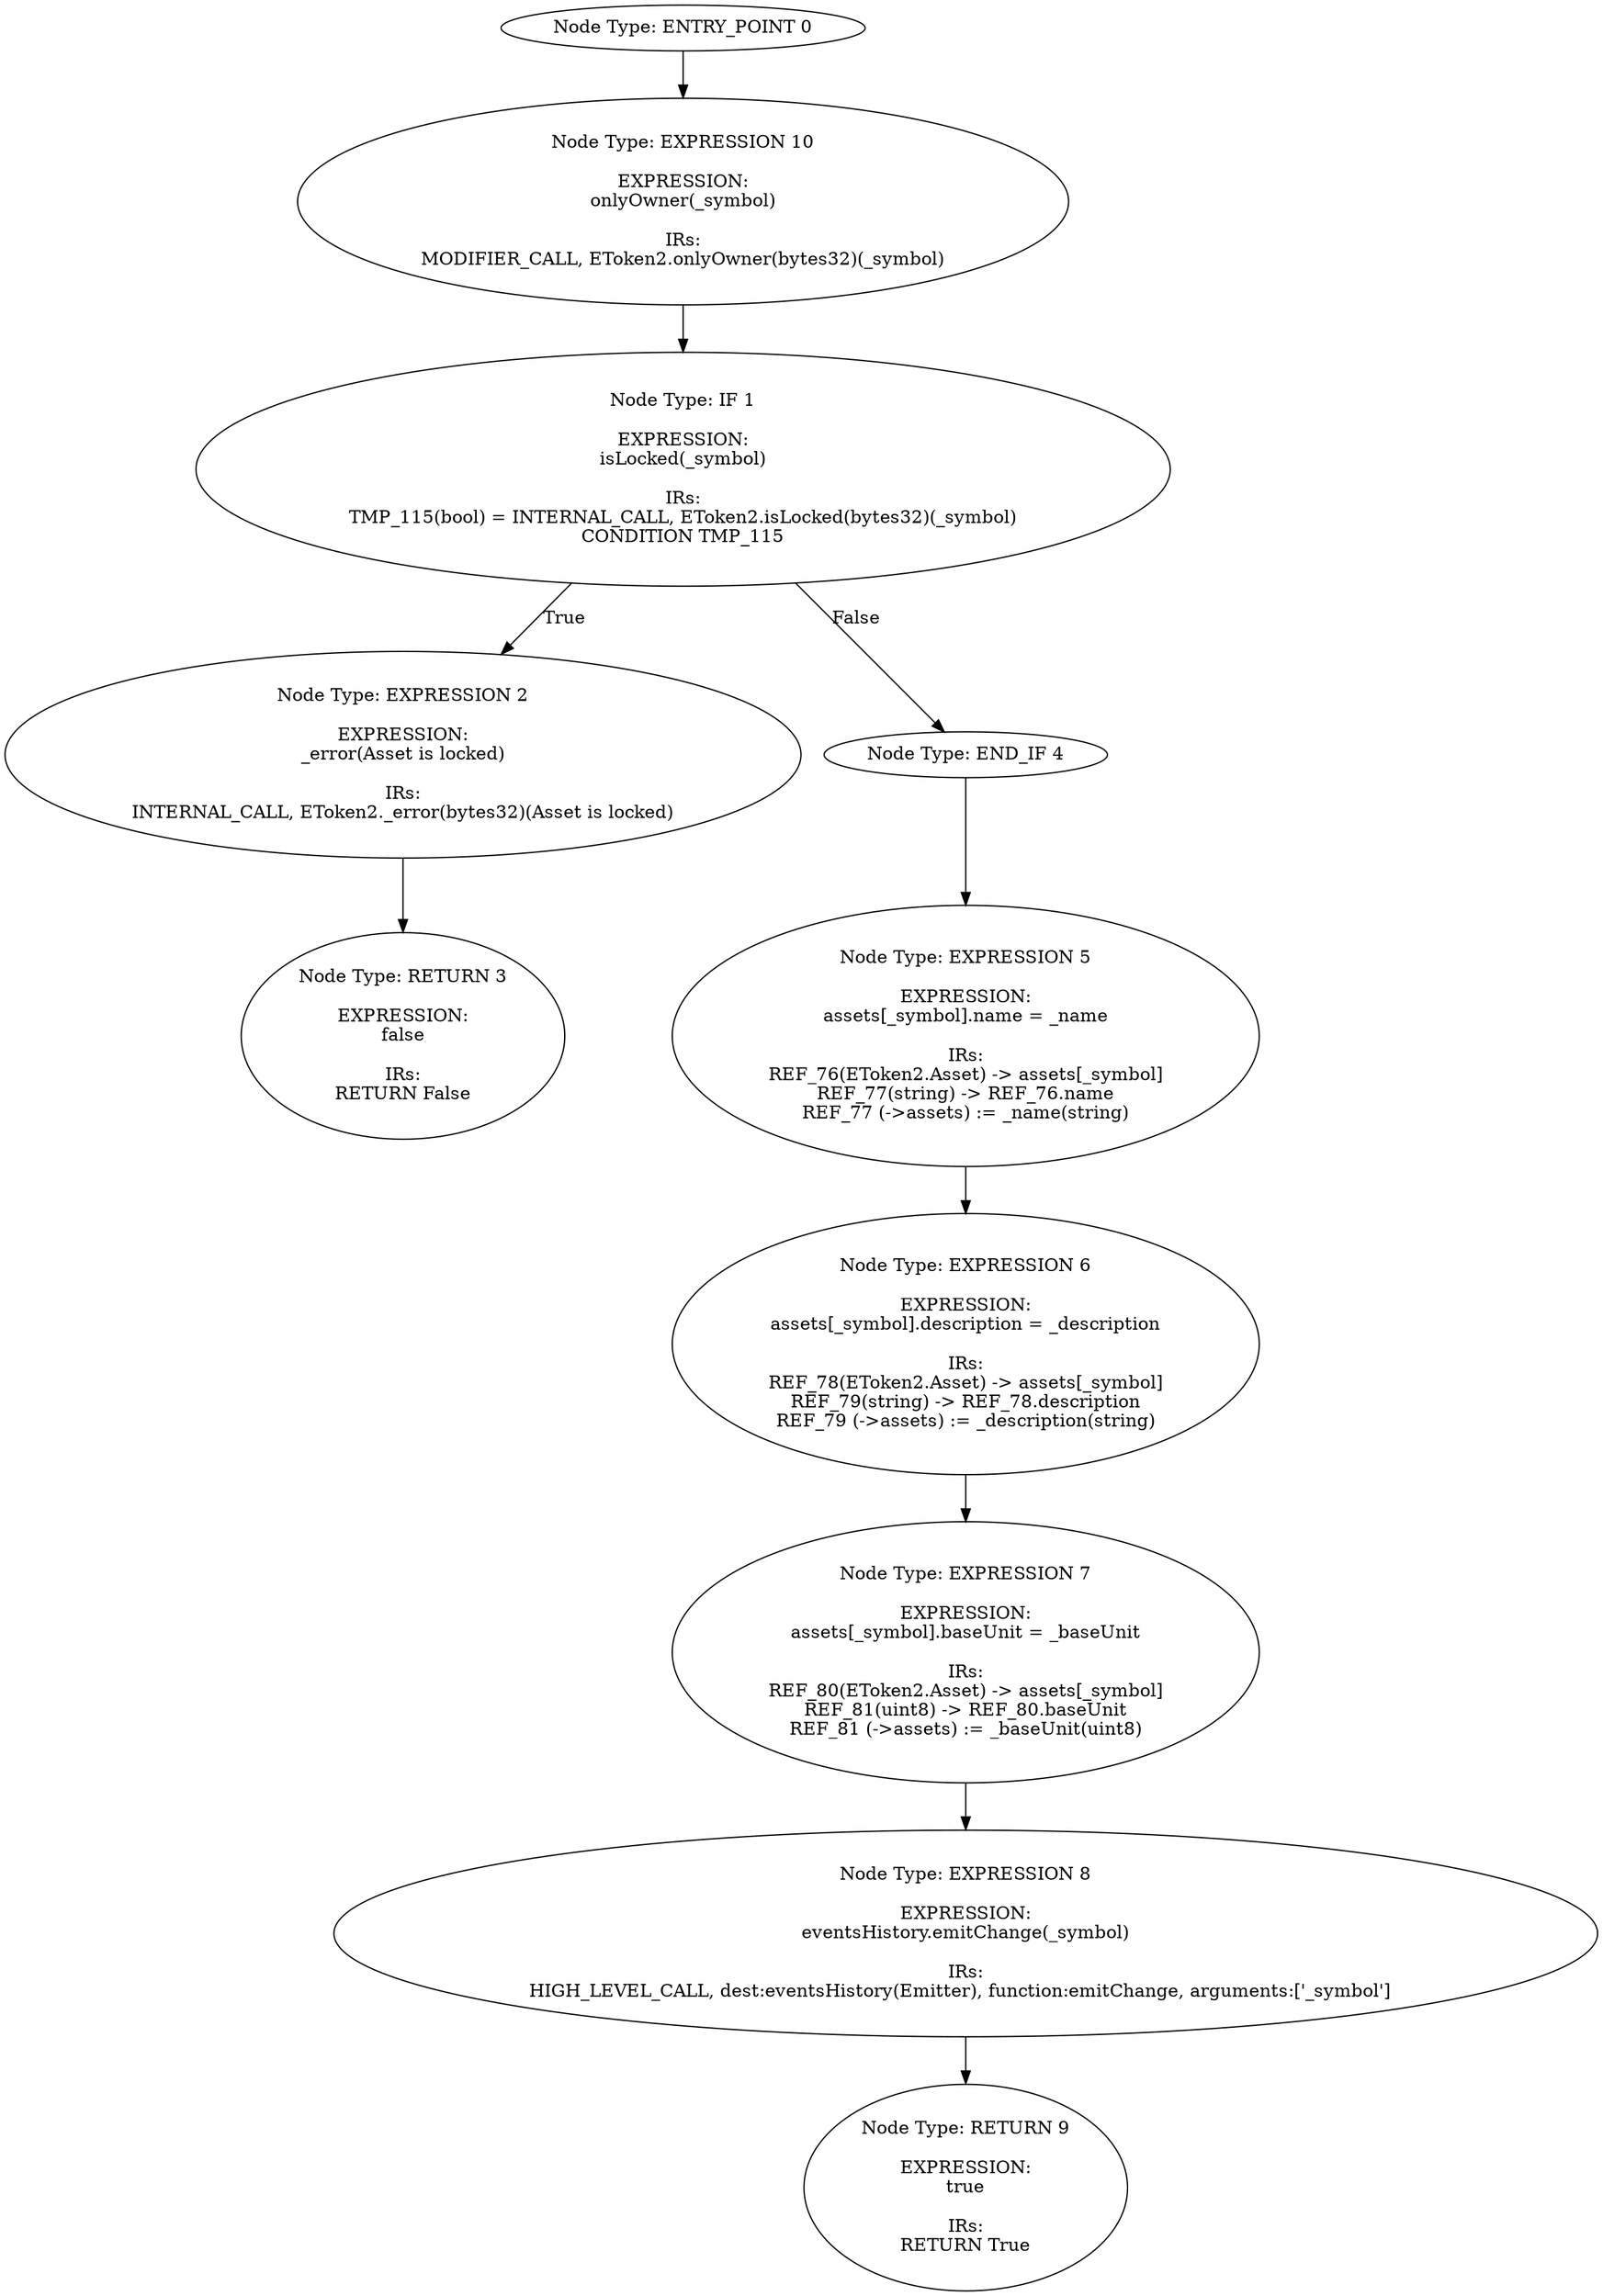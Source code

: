 digraph{
0[label="Node Type: ENTRY_POINT 0
"];
0->10;
1[label="Node Type: IF 1

EXPRESSION:
isLocked(_symbol)

IRs:
TMP_115(bool) = INTERNAL_CALL, EToken2.isLocked(bytes32)(_symbol)
CONDITION TMP_115"];
1->2[label="True"];
1->4[label="False"];
2[label="Node Type: EXPRESSION 2

EXPRESSION:
_error(Asset is locked)

IRs:
INTERNAL_CALL, EToken2._error(bytes32)(Asset is locked)"];
2->3;
3[label="Node Type: RETURN 3

EXPRESSION:
false

IRs:
RETURN False"];
4[label="Node Type: END_IF 4
"];
4->5;
5[label="Node Type: EXPRESSION 5

EXPRESSION:
assets[_symbol].name = _name

IRs:
REF_76(EToken2.Asset) -> assets[_symbol]
REF_77(string) -> REF_76.name
REF_77 (->assets) := _name(string)"];
5->6;
6[label="Node Type: EXPRESSION 6

EXPRESSION:
assets[_symbol].description = _description

IRs:
REF_78(EToken2.Asset) -> assets[_symbol]
REF_79(string) -> REF_78.description
REF_79 (->assets) := _description(string)"];
6->7;
7[label="Node Type: EXPRESSION 7

EXPRESSION:
assets[_symbol].baseUnit = _baseUnit

IRs:
REF_80(EToken2.Asset) -> assets[_symbol]
REF_81(uint8) -> REF_80.baseUnit
REF_81 (->assets) := _baseUnit(uint8)"];
7->8;
8[label="Node Type: EXPRESSION 8

EXPRESSION:
eventsHistory.emitChange(_symbol)

IRs:
HIGH_LEVEL_CALL, dest:eventsHistory(Emitter), function:emitChange, arguments:['_symbol']  "];
8->9;
9[label="Node Type: RETURN 9

EXPRESSION:
true

IRs:
RETURN True"];
10[label="Node Type: EXPRESSION 10

EXPRESSION:
onlyOwner(_symbol)

IRs:
MODIFIER_CALL, EToken2.onlyOwner(bytes32)(_symbol)"];
10->1;
}
